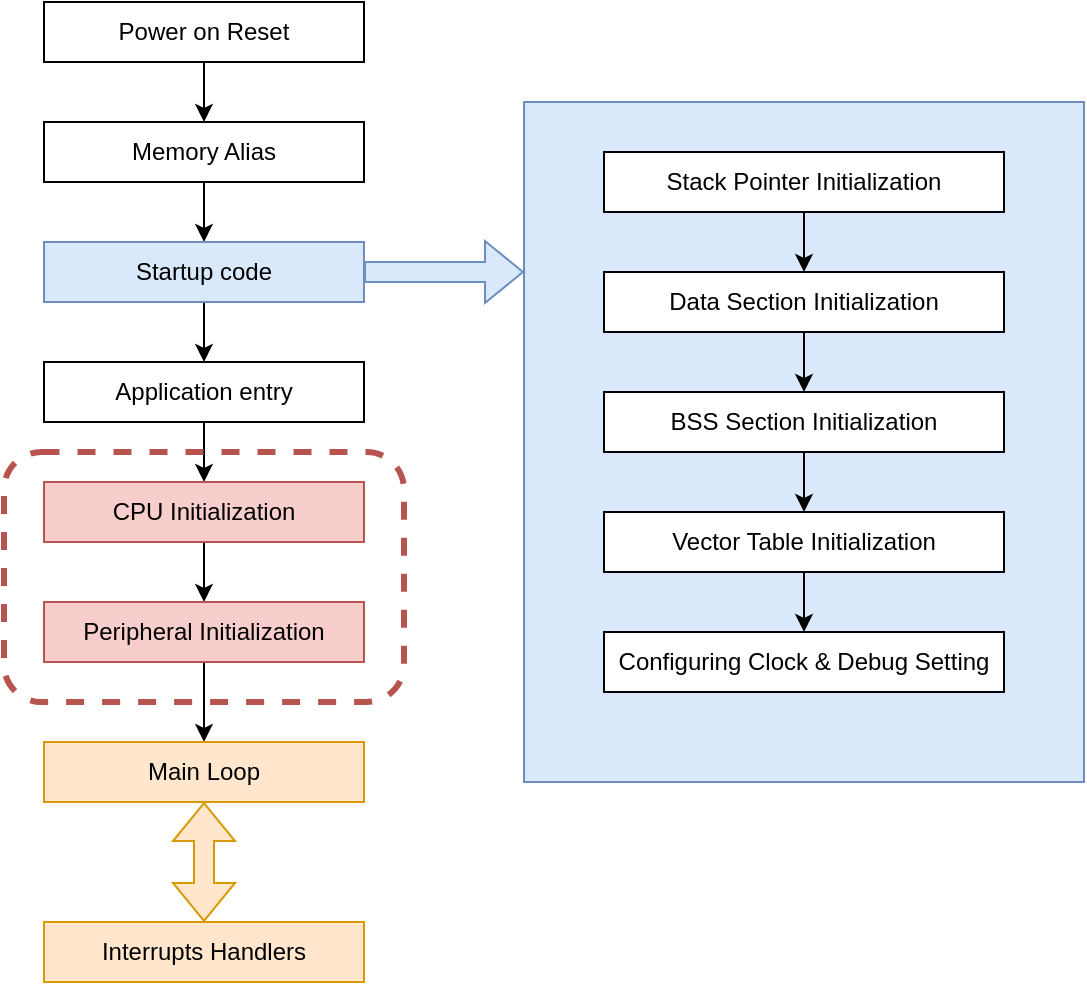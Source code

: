 <mxfile version="27.0.5" pages="2">
  <diagram name="boot" id="B9R3KQhHfDo-BsDohxEj">
    <mxGraphModel dx="773" dy="1387" grid="1" gridSize="10" guides="1" tooltips="1" connect="1" arrows="1" fold="1" page="0" pageScale="1" pageWidth="827" pageHeight="1169" math="0" shadow="0">
      <root>
        <mxCell id="0" />
        <mxCell id="1" parent="0" />
        <mxCell id="dzOVc12eAMu-QMaiOrxZ-25" value="" style="rounded=0;whiteSpace=wrap;html=1;fillColor=#dae8fc;strokeColor=#6c8ebf;" vertex="1" parent="1">
          <mxGeometry x="480" y="90" width="280" height="340" as="geometry" />
        </mxCell>
        <mxCell id="dzOVc12eAMu-QMaiOrxZ-10" style="edgeStyle=orthogonalEdgeStyle;rounded=0;orthogonalLoop=1;jettySize=auto;html=1;entryX=0.5;entryY=0;entryDx=0;entryDy=0;" edge="1" parent="1" source="dzOVc12eAMu-QMaiOrxZ-1" target="dzOVc12eAMu-QMaiOrxZ-2">
          <mxGeometry relative="1" as="geometry" />
        </mxCell>
        <mxCell id="dzOVc12eAMu-QMaiOrxZ-1" value="Power on Reset" style="rounded=0;whiteSpace=wrap;html=1;" vertex="1" parent="1">
          <mxGeometry x="240" y="40" width="160" height="30" as="geometry" />
        </mxCell>
        <mxCell id="dzOVc12eAMu-QMaiOrxZ-11" style="edgeStyle=orthogonalEdgeStyle;rounded=0;orthogonalLoop=1;jettySize=auto;html=1;entryX=0.5;entryY=0;entryDx=0;entryDy=0;" edge="1" parent="1" source="dzOVc12eAMu-QMaiOrxZ-2" target="dzOVc12eAMu-QMaiOrxZ-3">
          <mxGeometry relative="1" as="geometry" />
        </mxCell>
        <mxCell id="dzOVc12eAMu-QMaiOrxZ-2" value="Memory Alias" style="rounded=0;whiteSpace=wrap;html=1;" vertex="1" parent="1">
          <mxGeometry x="240" y="100" width="160" height="30" as="geometry" />
        </mxCell>
        <mxCell id="dzOVc12eAMu-QMaiOrxZ-12" style="edgeStyle=orthogonalEdgeStyle;rounded=0;orthogonalLoop=1;jettySize=auto;html=1;entryX=0.5;entryY=0;entryDx=0;entryDy=0;" edge="1" parent="1" source="dzOVc12eAMu-QMaiOrxZ-3" target="dzOVc12eAMu-QMaiOrxZ-4">
          <mxGeometry relative="1" as="geometry" />
        </mxCell>
        <mxCell id="dzOVc12eAMu-QMaiOrxZ-3" value="Startup code" style="rounded=0;whiteSpace=wrap;html=1;fillColor=#dae8fc;strokeColor=#6c8ebf;" vertex="1" parent="1">
          <mxGeometry x="240" y="160" width="160" height="30" as="geometry" />
        </mxCell>
        <mxCell id="dzOVc12eAMu-QMaiOrxZ-13" style="edgeStyle=orthogonalEdgeStyle;rounded=0;orthogonalLoop=1;jettySize=auto;html=1;entryX=0.5;entryY=0;entryDx=0;entryDy=0;" edge="1" parent="1" source="dzOVc12eAMu-QMaiOrxZ-4" target="dzOVc12eAMu-QMaiOrxZ-5">
          <mxGeometry relative="1" as="geometry" />
        </mxCell>
        <mxCell id="dzOVc12eAMu-QMaiOrxZ-4" value="Application entry" style="rounded=0;whiteSpace=wrap;html=1;" vertex="1" parent="1">
          <mxGeometry x="240" y="220" width="160" height="30" as="geometry" />
        </mxCell>
        <mxCell id="dzOVc12eAMu-QMaiOrxZ-14" style="edgeStyle=orthogonalEdgeStyle;rounded=0;orthogonalLoop=1;jettySize=auto;html=1;entryX=0.5;entryY=0;entryDx=0;entryDy=0;" edge="1" parent="1" source="dzOVc12eAMu-QMaiOrxZ-5" target="dzOVc12eAMu-QMaiOrxZ-6">
          <mxGeometry relative="1" as="geometry" />
        </mxCell>
        <mxCell id="dzOVc12eAMu-QMaiOrxZ-5" value="CPU Initialization" style="rounded=0;whiteSpace=wrap;html=1;fillColor=#f8cecc;strokeColor=#b85450;" vertex="1" parent="1">
          <mxGeometry x="240" y="280" width="160" height="30" as="geometry" />
        </mxCell>
        <mxCell id="dzOVc12eAMu-QMaiOrxZ-15" style="edgeStyle=orthogonalEdgeStyle;rounded=0;orthogonalLoop=1;jettySize=auto;html=1;entryX=0.5;entryY=0;entryDx=0;entryDy=0;" edge="1" parent="1" source="dzOVc12eAMu-QMaiOrxZ-6" target="dzOVc12eAMu-QMaiOrxZ-7">
          <mxGeometry relative="1" as="geometry" />
        </mxCell>
        <mxCell id="dzOVc12eAMu-QMaiOrxZ-6" value="Peripheral Initialization" style="rounded=0;whiteSpace=wrap;html=1;fillColor=#f8cecc;strokeColor=#b85450;" vertex="1" parent="1">
          <mxGeometry x="240" y="340" width="160" height="30" as="geometry" />
        </mxCell>
        <mxCell id="dzOVc12eAMu-QMaiOrxZ-7" value="Main Loop" style="rounded=0;whiteSpace=wrap;html=1;fillColor=#ffe6cc;strokeColor=#d79b00;" vertex="1" parent="1">
          <mxGeometry x="240" y="410" width="160" height="30" as="geometry" />
        </mxCell>
        <mxCell id="dzOVc12eAMu-QMaiOrxZ-8" value="Interrupts Handlers" style="rounded=0;whiteSpace=wrap;html=1;fillColor=#ffe6cc;strokeColor=#d79b00;" vertex="1" parent="1">
          <mxGeometry x="240" y="500" width="160" height="30" as="geometry" />
        </mxCell>
        <mxCell id="dzOVc12eAMu-QMaiOrxZ-17" value="" style="shape=flexArrow;endArrow=classic;startArrow=classic;html=1;rounded=0;entryX=0.5;entryY=1;entryDx=0;entryDy=0;exitX=0.5;exitY=0;exitDx=0;exitDy=0;fillColor=#ffe6cc;strokeColor=#d79b00;" edge="1" parent="1" source="dzOVc12eAMu-QMaiOrxZ-8" target="dzOVc12eAMu-QMaiOrxZ-7">
          <mxGeometry width="100" height="100" relative="1" as="geometry">
            <mxPoint x="280" y="430" as="sourcePoint" />
            <mxPoint x="380" y="330" as="targetPoint" />
          </mxGeometry>
        </mxCell>
        <mxCell id="dzOVc12eAMu-QMaiOrxZ-18" value="" style="rounded=1;whiteSpace=wrap;html=1;dashed=1;fillColor=none;strokeColor=#b85450;strokeWidth=3;" vertex="1" parent="1">
          <mxGeometry x="220" y="265" width="200" height="125" as="geometry" />
        </mxCell>
        <mxCell id="dzOVc12eAMu-QMaiOrxZ-27" style="edgeStyle=orthogonalEdgeStyle;rounded=0;orthogonalLoop=1;jettySize=auto;html=1;entryX=0.5;entryY=0;entryDx=0;entryDy=0;" edge="1" parent="1" source="dzOVc12eAMu-QMaiOrxZ-19" target="dzOVc12eAMu-QMaiOrxZ-20">
          <mxGeometry relative="1" as="geometry" />
        </mxCell>
        <mxCell id="dzOVc12eAMu-QMaiOrxZ-19" value="Stack Pointer Initialization" style="rounded=0;whiteSpace=wrap;html=1;" vertex="1" parent="1">
          <mxGeometry x="520" y="115" width="200" height="30" as="geometry" />
        </mxCell>
        <mxCell id="dzOVc12eAMu-QMaiOrxZ-28" style="edgeStyle=orthogonalEdgeStyle;rounded=0;orthogonalLoop=1;jettySize=auto;html=1;entryX=0.5;entryY=0;entryDx=0;entryDy=0;" edge="1" parent="1" source="dzOVc12eAMu-QMaiOrxZ-20" target="dzOVc12eAMu-QMaiOrxZ-21">
          <mxGeometry relative="1" as="geometry" />
        </mxCell>
        <mxCell id="dzOVc12eAMu-QMaiOrxZ-20" value="Data Section Initialization" style="rounded=0;whiteSpace=wrap;html=1;" vertex="1" parent="1">
          <mxGeometry x="520" y="175" width="200" height="30" as="geometry" />
        </mxCell>
        <mxCell id="dzOVc12eAMu-QMaiOrxZ-29" style="edgeStyle=orthogonalEdgeStyle;rounded=0;orthogonalLoop=1;jettySize=auto;html=1;entryX=0.5;entryY=0;entryDx=0;entryDy=0;" edge="1" parent="1" source="dzOVc12eAMu-QMaiOrxZ-21" target="dzOVc12eAMu-QMaiOrxZ-22">
          <mxGeometry relative="1" as="geometry" />
        </mxCell>
        <mxCell id="dzOVc12eAMu-QMaiOrxZ-21" value="BSS Section Initialization" style="rounded=0;whiteSpace=wrap;html=1;" vertex="1" parent="1">
          <mxGeometry x="520" y="235" width="200" height="30" as="geometry" />
        </mxCell>
        <mxCell id="dzOVc12eAMu-QMaiOrxZ-30" style="edgeStyle=orthogonalEdgeStyle;rounded=0;orthogonalLoop=1;jettySize=auto;html=1;entryX=0.5;entryY=0;entryDx=0;entryDy=0;" edge="1" parent="1" source="dzOVc12eAMu-QMaiOrxZ-22" target="dzOVc12eAMu-QMaiOrxZ-23">
          <mxGeometry relative="1" as="geometry" />
        </mxCell>
        <mxCell id="dzOVc12eAMu-QMaiOrxZ-22" value="Vector Table Initialization" style="rounded=0;whiteSpace=wrap;html=1;" vertex="1" parent="1">
          <mxGeometry x="520" y="295" width="200" height="30" as="geometry" />
        </mxCell>
        <mxCell id="dzOVc12eAMu-QMaiOrxZ-23" value="Configuring Clock &amp;amp; Debug Setting" style="rounded=0;whiteSpace=wrap;html=1;" vertex="1" parent="1">
          <mxGeometry x="520" y="355" width="200" height="30" as="geometry" />
        </mxCell>
        <mxCell id="dzOVc12eAMu-QMaiOrxZ-31" value="" style="shape=flexArrow;endArrow=classic;html=1;rounded=0;exitX=1;exitY=0.5;exitDx=0;exitDy=0;entryX=0;entryY=0.25;entryDx=0;entryDy=0;fillColor=#dae8fc;strokeColor=#6c8ebf;" edge="1" parent="1" source="dzOVc12eAMu-QMaiOrxZ-3" target="dzOVc12eAMu-QMaiOrxZ-25">
          <mxGeometry width="50" height="50" relative="1" as="geometry">
            <mxPoint x="410" y="250" as="sourcePoint" />
            <mxPoint x="460" y="200" as="targetPoint" />
          </mxGeometry>
        </mxCell>
      </root>
    </mxGraphModel>
  </diagram>
  <diagram id="nT2hRb2oaNby5HYFUVwH" name="memory">
    <mxGraphModel dx="983" dy="580" grid="1" gridSize="10" guides="1" tooltips="1" connect="1" arrows="1" fold="1" page="1" pageScale="1" pageWidth="827" pageHeight="1169" math="0" shadow="0">
      <root>
        <mxCell id="0" />
        <mxCell id="1" parent="0" />
        <mxCell id="zPjCEkqDbQ9okuzWcp7S-1" value="Flash" style="rounded=0;whiteSpace=wrap;html=1;fontSize=20;fillColor=#fff2cc;strokeColor=#d6b656;" parent="1" vertex="1">
          <mxGeometry x="120" y="120" width="160" height="200" as="geometry" />
        </mxCell>
        <mxCell id="zPjCEkqDbQ9okuzWcp7S-2" value="RAM" style="rounded=0;whiteSpace=wrap;html=1;fontSize=20;fillColor=#dae8fc;strokeColor=#6c8ebf;" parent="1" vertex="1">
          <mxGeometry x="120" y="320" width="160" height="80" as="geometry" />
        </mxCell>
        <mxCell id="zPjCEkqDbQ9okuzWcp7S-3" value="0x0800 0000" style="text;html=1;align=left;verticalAlign=middle;whiteSpace=wrap;rounded=0;" parent="1" vertex="1">
          <mxGeometry x="290" y="110" width="80" height="30" as="geometry" />
        </mxCell>
        <mxCell id="zPjCEkqDbQ9okuzWcp7S-4" value="0x080F FFFF" style="text;html=1;align=left;verticalAlign=middle;whiteSpace=wrap;rounded=0;" parent="1" vertex="1">
          <mxGeometry x="290" y="290" width="80" height="30" as="geometry" />
        </mxCell>
        <mxCell id="zPjCEkqDbQ9okuzWcp7S-5" value="0x2000 0000" style="text;html=1;align=left;verticalAlign=middle;whiteSpace=wrap;rounded=0;" parent="1" vertex="1">
          <mxGeometry x="290" y="320" width="80" height="30" as="geometry" />
        </mxCell>
        <mxCell id="zPjCEkqDbQ9okuzWcp7S-6" value="0x2003 FFFF" style="text;html=1;align=left;verticalAlign=middle;whiteSpace=wrap;rounded=0;" parent="1" vertex="1">
          <mxGeometry x="290" y="380" width="80" height="30" as="geometry" />
        </mxCell>
        <mxCell id="zPjCEkqDbQ9okuzWcp7S-7" value="" style="endArrow=none;html=1;rounded=0;exitX=0;exitY=0;exitDx=0;exitDy=0;fillColor=#f8cecc;strokeColor=#b85450;strokeWidth=4;" parent="1" source="zPjCEkqDbQ9okuzWcp7S-2" edge="1">
          <mxGeometry width="50" height="50" relative="1" as="geometry">
            <mxPoint x="350" y="390" as="sourcePoint" />
            <mxPoint x="400" y="320" as="targetPoint" />
          </mxGeometry>
        </mxCell>
      </root>
    </mxGraphModel>
  </diagram>
</mxfile>

